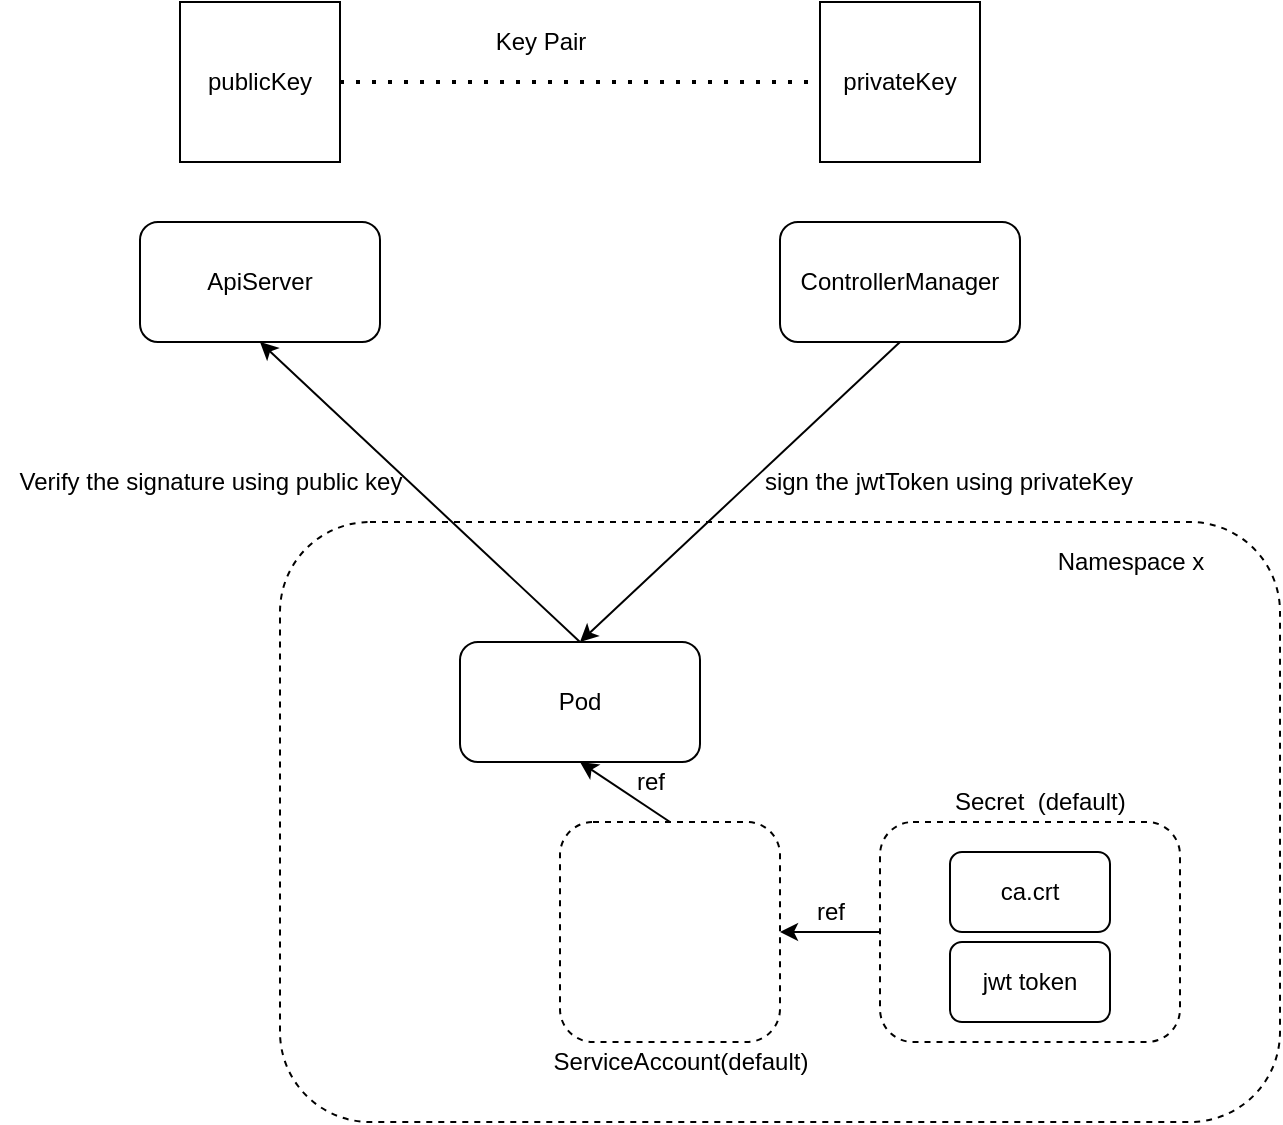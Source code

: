 <mxfile version="20.0.1" type="github">
  <diagram id="lDo2medRJP3sNJqHOw3p" name="Page-1">
    <mxGraphModel dx="1422" dy="723" grid="1" gridSize="10" guides="1" tooltips="1" connect="1" arrows="1" fold="1" page="1" pageScale="1" pageWidth="827" pageHeight="1169" math="0" shadow="0">
      <root>
        <mxCell id="0" />
        <mxCell id="1" parent="0" />
        <mxCell id="EIXveCIq_tYeN85T5rE7-9" value="" style="rounded=1;whiteSpace=wrap;html=1;dashed=1;" vertex="1" parent="1">
          <mxGeometry x="180" y="270" width="500" height="300" as="geometry" />
        </mxCell>
        <mxCell id="EIXveCIq_tYeN85T5rE7-16" value="" style="rounded=1;whiteSpace=wrap;html=1;dashed=1;" vertex="1" parent="1">
          <mxGeometry x="320" y="420" width="110" height="110" as="geometry" />
        </mxCell>
        <mxCell id="EIXveCIq_tYeN85T5rE7-12" value="" style="rounded=1;whiteSpace=wrap;html=1;dashed=1;" vertex="1" parent="1">
          <mxGeometry x="480" y="420" width="150" height="110" as="geometry" />
        </mxCell>
        <mxCell id="EIXveCIq_tYeN85T5rE7-1" value="ApiServer" style="rounded=1;whiteSpace=wrap;html=1;" vertex="1" parent="1">
          <mxGeometry x="110" y="120" width="120" height="60" as="geometry" />
        </mxCell>
        <mxCell id="EIXveCIq_tYeN85T5rE7-2" value="ControllerManager" style="rounded=1;whiteSpace=wrap;html=1;" vertex="1" parent="1">
          <mxGeometry x="430" y="120" width="120" height="60" as="geometry" />
        </mxCell>
        <mxCell id="EIXveCIq_tYeN85T5rE7-3" value="publicKey" style="whiteSpace=wrap;html=1;aspect=fixed;" vertex="1" parent="1">
          <mxGeometry x="130" y="10" width="80" height="80" as="geometry" />
        </mxCell>
        <mxCell id="EIXveCIq_tYeN85T5rE7-4" value="privateKey" style="whiteSpace=wrap;html=1;aspect=fixed;" vertex="1" parent="1">
          <mxGeometry x="450" y="10" width="80" height="80" as="geometry" />
        </mxCell>
        <mxCell id="EIXveCIq_tYeN85T5rE7-6" value="Pod" style="rounded=1;whiteSpace=wrap;html=1;" vertex="1" parent="1">
          <mxGeometry x="270" y="330" width="120" height="60" as="geometry" />
        </mxCell>
        <mxCell id="EIXveCIq_tYeN85T5rE7-7" value="" style="endArrow=classic;html=1;rounded=0;exitX=0.5;exitY=1;exitDx=0;exitDy=0;entryX=0.5;entryY=0;entryDx=0;entryDy=0;" edge="1" parent="1" source="EIXveCIq_tYeN85T5rE7-2" target="EIXveCIq_tYeN85T5rE7-6">
          <mxGeometry width="50" height="50" relative="1" as="geometry">
            <mxPoint x="400" y="220" as="sourcePoint" />
            <mxPoint x="450" y="170" as="targetPoint" />
          </mxGeometry>
        </mxCell>
        <mxCell id="EIXveCIq_tYeN85T5rE7-8" value="sign the jwtToken using privateKey" style="text;html=1;align=center;verticalAlign=middle;resizable=0;points=[];autosize=1;strokeColor=none;fillColor=none;" vertex="1" parent="1">
          <mxGeometry x="414" y="240" width="200" height="20" as="geometry" />
        </mxCell>
        <mxCell id="EIXveCIq_tYeN85T5rE7-10" value="Namespace x" style="text;html=1;align=center;verticalAlign=middle;resizable=0;points=[];autosize=1;strokeColor=none;fillColor=none;" vertex="1" parent="1">
          <mxGeometry x="560" y="280" width="90" height="20" as="geometry" />
        </mxCell>
        <mxCell id="EIXveCIq_tYeN85T5rE7-11" value="jwt token" style="rounded=1;whiteSpace=wrap;html=1;" vertex="1" parent="1">
          <mxGeometry x="515" y="480" width="80" height="40" as="geometry" />
        </mxCell>
        <mxCell id="EIXveCIq_tYeN85T5rE7-13" value="&amp;nbsp;Secret&amp;nbsp; (default)" style="text;html=1;align=center;verticalAlign=middle;resizable=0;points=[];autosize=1;strokeColor=none;fillColor=none;" vertex="1" parent="1">
          <mxGeometry x="508.33" y="400" width="100" height="20" as="geometry" />
        </mxCell>
        <mxCell id="EIXveCIq_tYeN85T5rE7-17" value="ServiceAccount(default)" style="text;html=1;align=center;verticalAlign=middle;resizable=0;points=[];autosize=1;strokeColor=none;fillColor=none;" vertex="1" parent="1">
          <mxGeometry x="310" y="530" width="140" height="20" as="geometry" />
        </mxCell>
        <mxCell id="EIXveCIq_tYeN85T5rE7-18" value="" style="endArrow=classic;html=1;rounded=0;exitX=0.5;exitY=0;exitDx=0;exitDy=0;entryX=0.5;entryY=1;entryDx=0;entryDy=0;" edge="1" parent="1" source="EIXveCIq_tYeN85T5rE7-16" target="EIXveCIq_tYeN85T5rE7-6">
          <mxGeometry width="50" height="50" relative="1" as="geometry">
            <mxPoint x="400" y="300" as="sourcePoint" />
            <mxPoint x="450" y="250" as="targetPoint" />
          </mxGeometry>
        </mxCell>
        <mxCell id="EIXveCIq_tYeN85T5rE7-20" value="ca.crt" style="rounded=1;whiteSpace=wrap;html=1;" vertex="1" parent="1">
          <mxGeometry x="515" y="435" width="80" height="40" as="geometry" />
        </mxCell>
        <mxCell id="EIXveCIq_tYeN85T5rE7-21" value="" style="endArrow=classic;html=1;rounded=0;exitX=0;exitY=0.5;exitDx=0;exitDy=0;entryX=1;entryY=0.5;entryDx=0;entryDy=0;" edge="1" parent="1" source="EIXveCIq_tYeN85T5rE7-12" target="EIXveCIq_tYeN85T5rE7-16">
          <mxGeometry width="50" height="50" relative="1" as="geometry">
            <mxPoint x="385" y="430" as="sourcePoint" />
            <mxPoint x="340" y="400" as="targetPoint" />
          </mxGeometry>
        </mxCell>
        <mxCell id="EIXveCIq_tYeN85T5rE7-22" value="ref" style="text;html=1;align=center;verticalAlign=middle;resizable=0;points=[];autosize=1;strokeColor=none;fillColor=none;" vertex="1" parent="1">
          <mxGeometry x="440" y="455" width="30" height="20" as="geometry" />
        </mxCell>
        <mxCell id="EIXveCIq_tYeN85T5rE7-23" value="ref" style="text;html=1;align=center;verticalAlign=middle;resizable=0;points=[];autosize=1;strokeColor=none;fillColor=none;" vertex="1" parent="1">
          <mxGeometry x="350" y="390" width="30" height="20" as="geometry" />
        </mxCell>
        <mxCell id="EIXveCIq_tYeN85T5rE7-24" value="" style="endArrow=classic;html=1;rounded=0;exitX=0.5;exitY=0;exitDx=0;exitDy=0;entryX=0.5;entryY=1;entryDx=0;entryDy=0;" edge="1" parent="1" source="EIXveCIq_tYeN85T5rE7-6" target="EIXveCIq_tYeN85T5rE7-1">
          <mxGeometry width="50" height="50" relative="1" as="geometry">
            <mxPoint x="470" y="360" as="sourcePoint" />
            <mxPoint x="520" y="310" as="targetPoint" />
          </mxGeometry>
        </mxCell>
        <mxCell id="EIXveCIq_tYeN85T5rE7-27" value="" style="endArrow=none;dashed=1;html=1;dashPattern=1 3;strokeWidth=2;rounded=0;entryX=0;entryY=0.5;entryDx=0;entryDy=0;" edge="1" parent="1" target="EIXveCIq_tYeN85T5rE7-4">
          <mxGeometry width="50" height="50" relative="1" as="geometry">
            <mxPoint x="210" y="50" as="sourcePoint" />
            <mxPoint x="260" as="targetPoint" />
          </mxGeometry>
        </mxCell>
        <mxCell id="EIXveCIq_tYeN85T5rE7-28" value="Key Pair" style="text;html=1;align=center;verticalAlign=middle;resizable=0;points=[];autosize=1;strokeColor=none;fillColor=none;" vertex="1" parent="1">
          <mxGeometry x="280" y="20" width="60" height="20" as="geometry" />
        </mxCell>
        <mxCell id="EIXveCIq_tYeN85T5rE7-29" value="Verify the signature using public key" style="text;html=1;align=center;verticalAlign=middle;resizable=0;points=[];autosize=1;strokeColor=none;fillColor=none;" vertex="1" parent="1">
          <mxGeometry x="40" y="240" width="210" height="20" as="geometry" />
        </mxCell>
      </root>
    </mxGraphModel>
  </diagram>
</mxfile>

